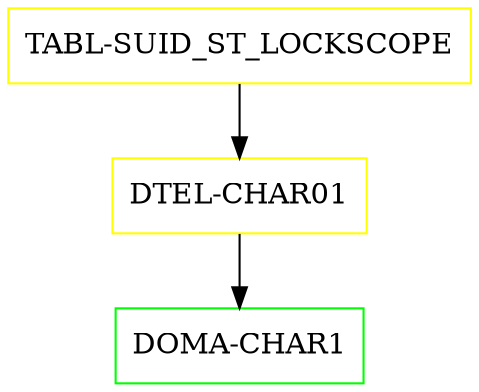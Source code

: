 digraph G {
  "TABL-SUID_ST_LOCKSCOPE" [shape=box,color=yellow];
  "DTEL-CHAR01" [shape=box,color=yellow,URL="./DTEL_CHAR01.html"];
  "DOMA-CHAR1" [shape=box,color=green,URL="./DOMA_CHAR1.html"];
  "TABL-SUID_ST_LOCKSCOPE" -> "DTEL-CHAR01";
  "DTEL-CHAR01" -> "DOMA-CHAR1";
}
